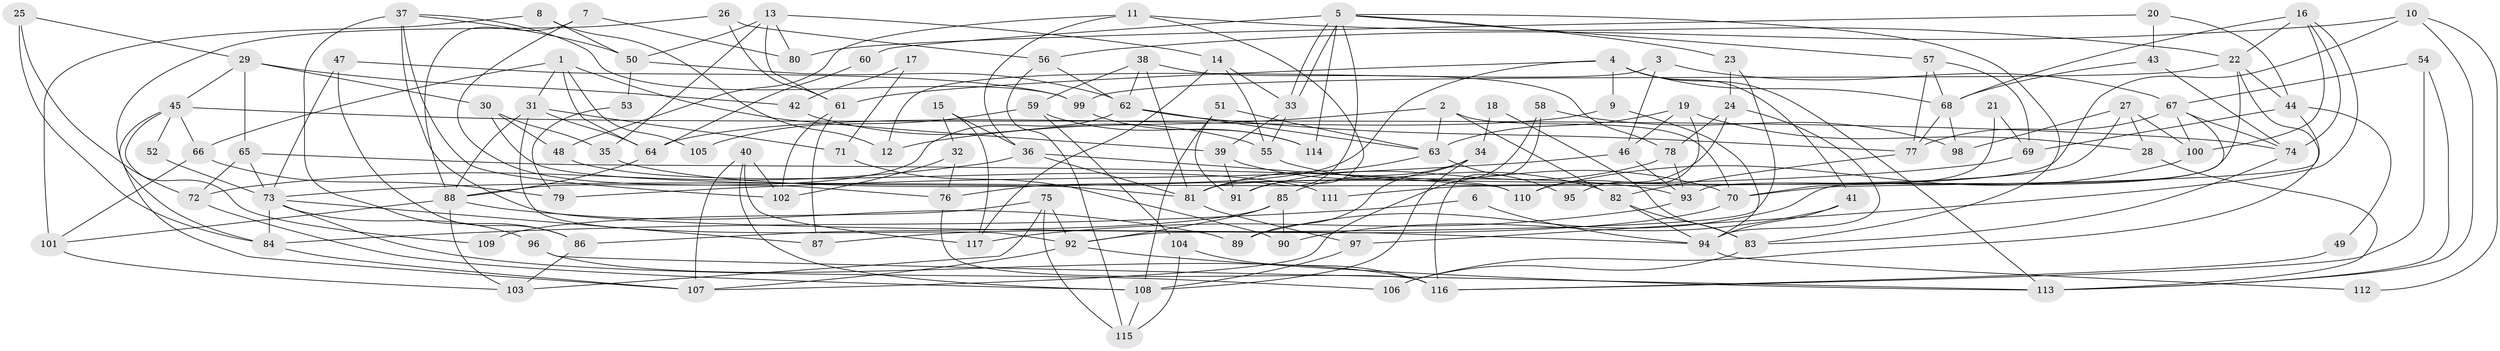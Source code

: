 // Generated by graph-tools (version 1.1) at 2025/50/03/09/25 04:50:03]
// undirected, 117 vertices, 234 edges
graph export_dot {
graph [start="1"]
  node [color=gray90,style=filled];
  1;
  2;
  3;
  4;
  5;
  6;
  7;
  8;
  9;
  10;
  11;
  12;
  13;
  14;
  15;
  16;
  17;
  18;
  19;
  20;
  21;
  22;
  23;
  24;
  25;
  26;
  27;
  28;
  29;
  30;
  31;
  32;
  33;
  34;
  35;
  36;
  37;
  38;
  39;
  40;
  41;
  42;
  43;
  44;
  45;
  46;
  47;
  48;
  49;
  50;
  51;
  52;
  53;
  54;
  55;
  56;
  57;
  58;
  59;
  60;
  61;
  62;
  63;
  64;
  65;
  66;
  67;
  68;
  69;
  70;
  71;
  72;
  73;
  74;
  75;
  76;
  77;
  78;
  79;
  80;
  81;
  82;
  83;
  84;
  85;
  86;
  87;
  88;
  89;
  90;
  91;
  92;
  93;
  94;
  95;
  96;
  97;
  98;
  99;
  100;
  101;
  102;
  103;
  104;
  105;
  106;
  107;
  108;
  109;
  110;
  111;
  112;
  113;
  114;
  115;
  116;
  117;
  1 -- 39;
  1 -- 31;
  1 -- 64;
  1 -- 66;
  1 -- 105;
  2 -- 63;
  2 -- 82;
  2 -- 12;
  2 -- 70;
  3 -- 12;
  3 -- 46;
  3 -- 67;
  4 -- 113;
  4 -- 61;
  4 -- 9;
  4 -- 41;
  4 -- 68;
  4 -- 76;
  5 -- 83;
  5 -- 33;
  5 -- 33;
  5 -- 23;
  5 -- 57;
  5 -- 60;
  5 -- 81;
  5 -- 114;
  6 -- 94;
  6 -- 84;
  7 -- 76;
  7 -- 88;
  7 -- 80;
  8 -- 101;
  8 -- 50;
  8 -- 12;
  9 -- 64;
  9 -- 94;
  10 -- 113;
  10 -- 81;
  10 -- 56;
  10 -- 112;
  11 -- 91;
  11 -- 22;
  11 -- 36;
  11 -- 48;
  13 -- 35;
  13 -- 50;
  13 -- 14;
  13 -- 61;
  13 -- 80;
  14 -- 55;
  14 -- 33;
  14 -- 117;
  15 -- 117;
  15 -- 36;
  15 -- 32;
  16 -- 100;
  16 -- 22;
  16 -- 68;
  16 -- 74;
  16 -- 97;
  17 -- 42;
  17 -- 71;
  18 -- 83;
  18 -- 34;
  19 -- 63;
  19 -- 28;
  19 -- 46;
  19 -- 95;
  20 -- 80;
  20 -- 43;
  20 -- 44;
  21 -- 69;
  21 -- 70;
  22 -- 93;
  22 -- 44;
  22 -- 99;
  22 -- 106;
  23 -- 92;
  23 -- 24;
  24 -- 110;
  24 -- 78;
  24 -- 94;
  25 -- 29;
  25 -- 84;
  25 -- 72;
  26 -- 56;
  26 -- 61;
  26 -- 84;
  27 -- 98;
  27 -- 100;
  27 -- 28;
  27 -- 111;
  28 -- 113;
  29 -- 45;
  29 -- 65;
  29 -- 30;
  29 -- 42;
  30 -- 81;
  30 -- 35;
  30 -- 48;
  31 -- 64;
  31 -- 88;
  31 -- 71;
  31 -- 92;
  32 -- 102;
  32 -- 76;
  33 -- 39;
  33 -- 55;
  34 -- 108;
  34 -- 85;
  34 -- 89;
  35 -- 93;
  36 -- 72;
  36 -- 81;
  36 -- 110;
  37 -- 86;
  37 -- 94;
  37 -- 50;
  37 -- 99;
  37 -- 102;
  38 -- 81;
  38 -- 59;
  38 -- 62;
  38 -- 78;
  39 -- 82;
  39 -- 91;
  40 -- 108;
  40 -- 107;
  40 -- 102;
  40 -- 117;
  41 -- 94;
  41 -- 90;
  42 -- 55;
  43 -- 74;
  43 -- 68;
  44 -- 69;
  44 -- 49;
  44 -- 70;
  45 -- 74;
  45 -- 107;
  45 -- 52;
  45 -- 66;
  45 -- 109;
  46 -- 93;
  46 -- 79;
  47 -- 99;
  47 -- 73;
  47 -- 86;
  48 -- 111;
  49 -- 116;
  50 -- 62;
  50 -- 53;
  51 -- 63;
  51 -- 91;
  51 -- 108;
  52 -- 73;
  53 -- 79;
  54 -- 113;
  54 -- 67;
  54 -- 116;
  55 -- 70;
  56 -- 62;
  56 -- 115;
  57 -- 68;
  57 -- 69;
  57 -- 77;
  58 -- 107;
  58 -- 116;
  58 -- 98;
  59 -- 104;
  59 -- 114;
  59 -- 105;
  60 -- 64;
  61 -- 102;
  61 -- 87;
  62 -- 77;
  62 -- 63;
  62 -- 88;
  63 -- 81;
  63 -- 95;
  64 -- 88;
  65 -- 72;
  65 -- 73;
  65 -- 110;
  66 -- 79;
  66 -- 101;
  67 -- 77;
  67 -- 74;
  67 -- 89;
  67 -- 100;
  68 -- 77;
  68 -- 98;
  69 -- 73;
  70 -- 87;
  71 -- 90;
  72 -- 108;
  73 -- 106;
  73 -- 87;
  73 -- 84;
  73 -- 96;
  74 -- 83;
  75 -- 115;
  75 -- 103;
  75 -- 92;
  75 -- 109;
  76 -- 116;
  77 -- 82;
  78 -- 91;
  78 -- 93;
  81 -- 97;
  82 -- 94;
  82 -- 83;
  83 -- 106;
  84 -- 107;
  85 -- 86;
  85 -- 92;
  85 -- 90;
  86 -- 103;
  88 -- 89;
  88 -- 101;
  88 -- 103;
  92 -- 107;
  92 -- 113;
  93 -- 117;
  94 -- 112;
  96 -- 116;
  96 -- 113;
  97 -- 108;
  99 -- 114;
  100 -- 110;
  101 -- 103;
  104 -- 115;
  104 -- 116;
  108 -- 115;
}
